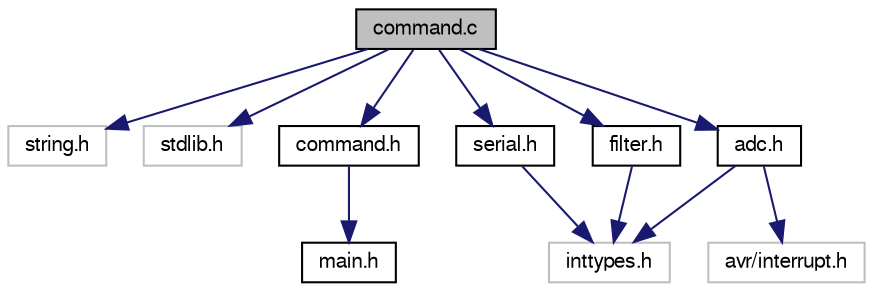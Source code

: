 digraph "command.c"
{
  edge [fontname="FreeSans",fontsize="10",labelfontname="FreeSans",labelfontsize="10"];
  node [fontname="FreeSans",fontsize="10",shape=record];
  Node1 [label="command.c",height=0.2,width=0.4,color="black", fillcolor="grey75", style="filled" fontcolor="black"];
  Node1 -> Node2 [color="midnightblue",fontsize="10",style="solid",fontname="FreeSans"];
  Node2 [label="string.h",height=0.2,width=0.4,color="grey75", fillcolor="white", style="filled"];
  Node1 -> Node3 [color="midnightblue",fontsize="10",style="solid",fontname="FreeSans"];
  Node3 [label="stdlib.h",height=0.2,width=0.4,color="grey75", fillcolor="white", style="filled"];
  Node1 -> Node4 [color="midnightblue",fontsize="10",style="solid",fontname="FreeSans"];
  Node4 [label="command.h",height=0.2,width=0.4,color="black", fillcolor="white", style="filled",URL="$command_8h.html",tooltip="a very simple command interpreter"];
  Node4 -> Node5 [color="midnightblue",fontsize="10",style="solid",fontname="FreeSans"];
  Node5 [label="main.h",height=0.2,width=0.4,color="black", fillcolor="white", style="filled",URL="$main_8h.html"];
  Node1 -> Node6 [color="midnightblue",fontsize="10",style="solid",fontname="FreeSans"];
  Node6 [label="serial.h",height=0.2,width=0.4,color="black", fillcolor="white", style="filled",URL="$serial_8h.html",tooltip="functions to access the serial port"];
  Node6 -> Node7 [color="midnightblue",fontsize="10",style="solid",fontname="FreeSans"];
  Node7 [label="inttypes.h",height=0.2,width=0.4,color="grey75", fillcolor="white", style="filled"];
  Node1 -> Node8 [color="midnightblue",fontsize="10",style="solid",fontname="FreeSans"];
  Node8 [label="adc.h",height=0.2,width=0.4,color="black", fillcolor="white", style="filled",URL="$adc_8h.html",tooltip="functions to access the adc"];
  Node8 -> Node7 [color="midnightblue",fontsize="10",style="solid",fontname="FreeSans"];
  Node8 -> Node9 [color="midnightblue",fontsize="10",style="solid",fontname="FreeSans"];
  Node9 [label="avr/interrupt.h",height=0.2,width=0.4,color="grey75", fillcolor="white", style="filled"];
  Node1 -> Node10 [color="midnightblue",fontsize="10",style="solid",fontname="FreeSans"];
  Node10 [label="filter.h",height=0.2,width=0.4,color="black", fillcolor="white", style="filled",URL="$filter_8h.html",tooltip="digital filter functions"];
  Node10 -> Node7 [color="midnightblue",fontsize="10",style="solid",fontname="FreeSans"];
}
